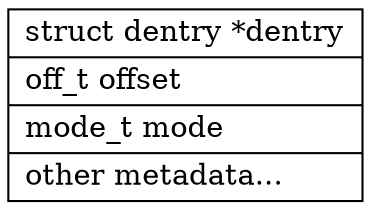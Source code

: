 digraph file{    
    rankdir="RL"
    content[
        shape="record"
        label="struct dentry *dentry\l|
        off_t offset\l|
        mode_t mode\l|
        other metadata...\l"
    ]
    content

}